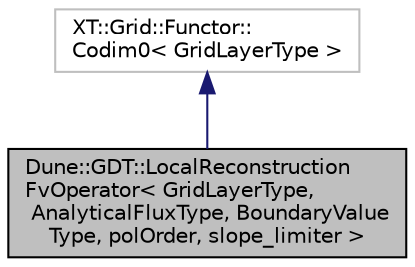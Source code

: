 digraph "Dune::GDT::LocalReconstructionFvOperator&lt; GridLayerType, AnalyticalFluxType, BoundaryValueType, polOrder, slope_limiter &gt;"
{
  edge [fontname="Helvetica",fontsize="10",labelfontname="Helvetica",labelfontsize="10"];
  node [fontname="Helvetica",fontsize="10",shape=record];
  Node1 [label="Dune::GDT::LocalReconstruction\lFvOperator\< GridLayerType,\l AnalyticalFluxType, BoundaryValue\lType, polOrder, slope_limiter \>",height=0.2,width=0.4,color="black", fillcolor="grey75", style="filled", fontcolor="black"];
  Node2 -> Node1 [dir="back",color="midnightblue",fontsize="10",style="solid",fontname="Helvetica"];
  Node2 [label="XT::Grid::Functor::\lCodim0\< GridLayerType \>",height=0.2,width=0.4,color="grey75", fillcolor="white", style="filled"];
}
